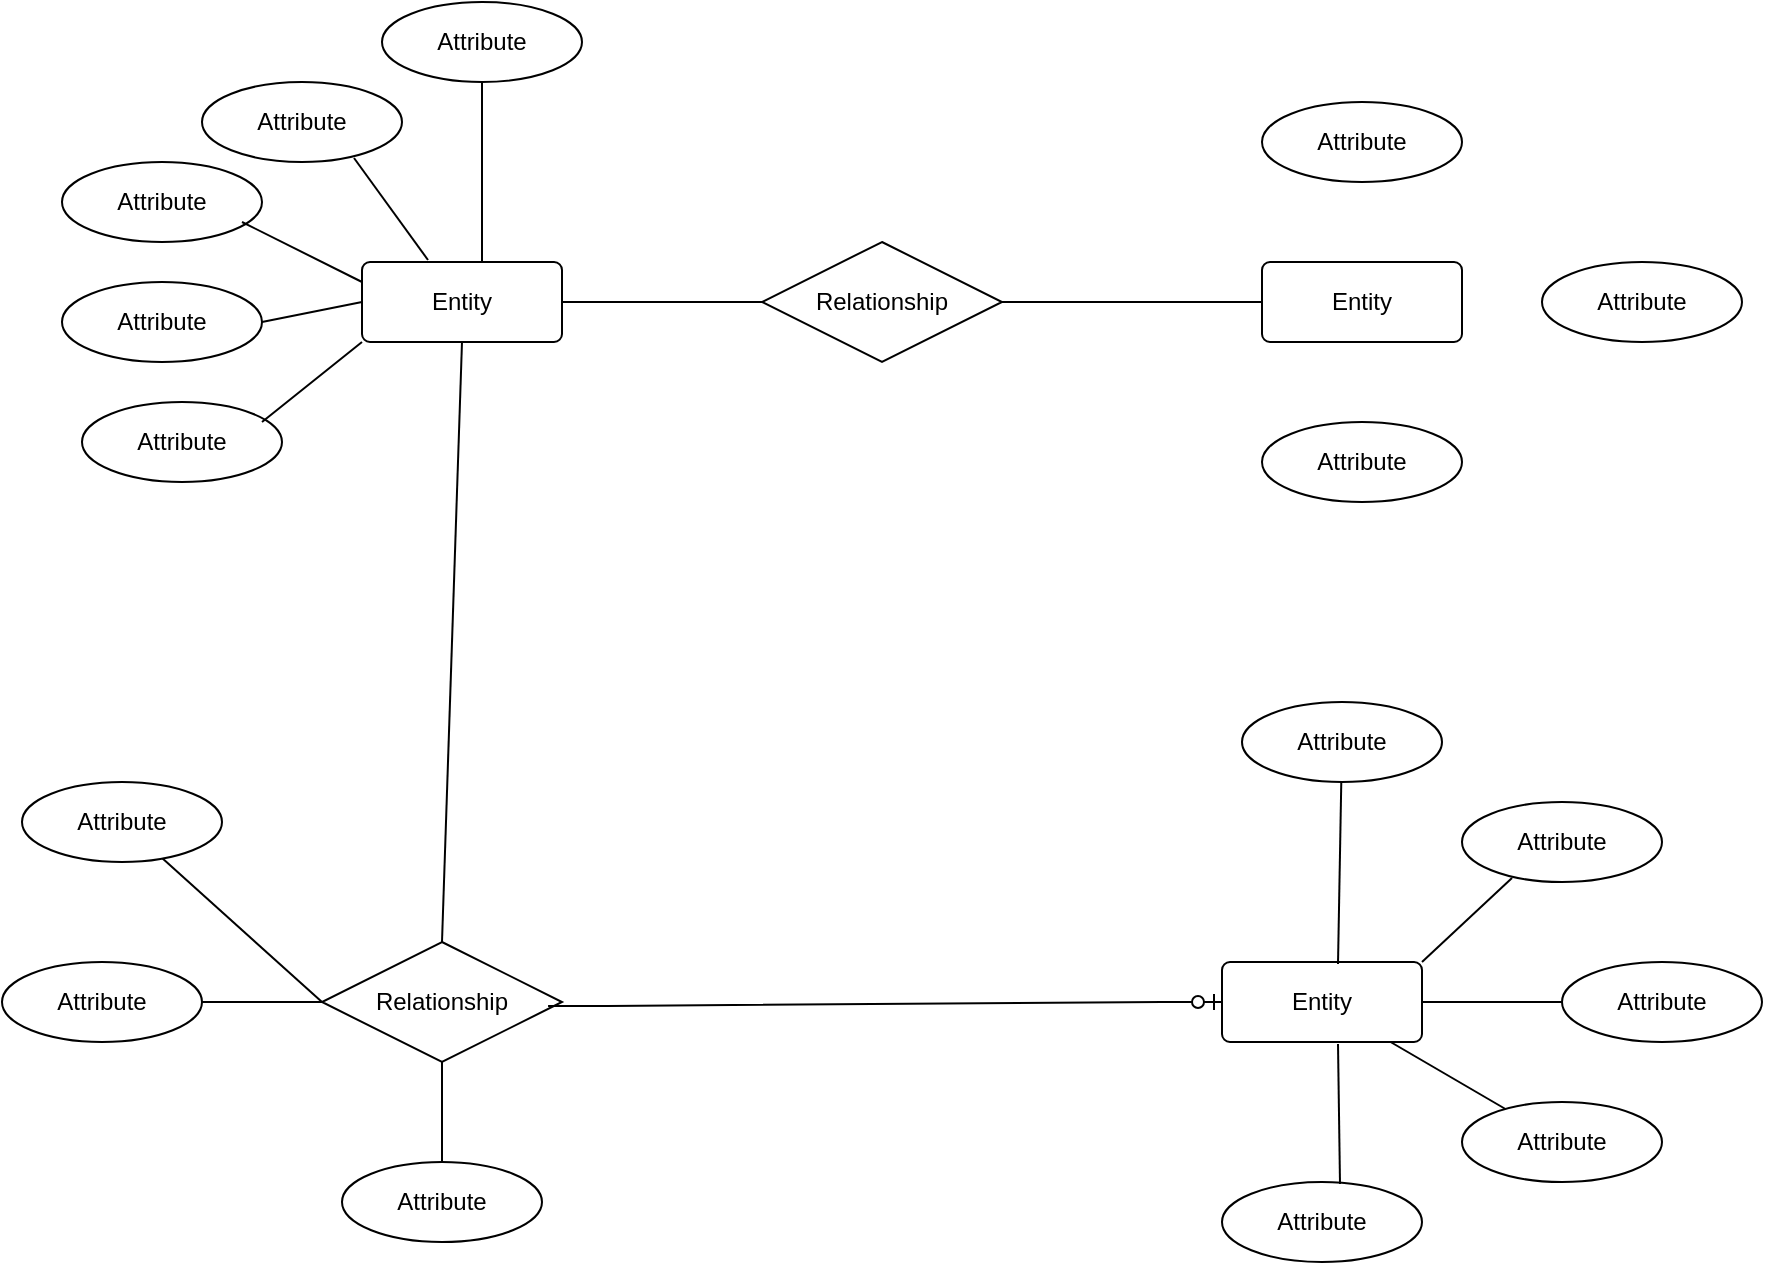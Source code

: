 <mxfile version="17.4.5" type="device"><diagram id="VTVyKOQ_ZZudf0ckf9Zc" name="Page-1"><mxGraphModel dx="1792" dy="606" grid="1" gridSize="10" guides="1" tooltips="1" connect="1" arrows="1" fold="1" page="1" pageScale="1" pageWidth="850" pageHeight="1100" math="0" shadow="0"><root><mxCell id="0"/><mxCell id="1" parent="0"/><mxCell id="egHVpZMmJnZjprWt8v8C-1" value="Relationship" style="shape=rhombus;perimeter=rhombusPerimeter;whiteSpace=wrap;html=1;align=center;" parent="1" vertex="1"><mxGeometry x="350" y="150" width="120" height="60" as="geometry"/></mxCell><mxCell id="-34liYoEIbEGvtF-VRYv-1" value="Entity" style="rounded=1;arcSize=10;whiteSpace=wrap;html=1;align=center;" parent="1" vertex="1"><mxGeometry x="150" y="160" width="100" height="40" as="geometry"/></mxCell><mxCell id="-34liYoEIbEGvtF-VRYv-2" value="Entity" style="rounded=1;arcSize=10;whiteSpace=wrap;html=1;align=center;" parent="1" vertex="1"><mxGeometry x="600" y="160" width="100" height="40" as="geometry"/></mxCell><mxCell id="-34liYoEIbEGvtF-VRYv-3" value="Attribute" style="ellipse;whiteSpace=wrap;html=1;align=center;" parent="1" vertex="1"><mxGeometry x="580" y="620" width="100" height="40" as="geometry"/></mxCell><mxCell id="-34liYoEIbEGvtF-VRYv-4" value="Attribute" style="ellipse;whiteSpace=wrap;html=1;align=center;" parent="1" vertex="1"><mxGeometry x="700" y="580" width="100" height="40" as="geometry"/></mxCell><mxCell id="-34liYoEIbEGvtF-VRYv-5" value="Attribute" style="ellipse;whiteSpace=wrap;html=1;align=center;" parent="1" vertex="1"><mxGeometry x="750" y="510" width="100" height="40" as="geometry"/></mxCell><mxCell id="-34liYoEIbEGvtF-VRYv-6" value="Attribute" style="ellipse;whiteSpace=wrap;html=1;align=center;" parent="1" vertex="1"><mxGeometry x="700" y="430" width="100" height="40" as="geometry"/></mxCell><mxCell id="-34liYoEIbEGvtF-VRYv-7" value="Attribute" style="ellipse;whiteSpace=wrap;html=1;align=center;" parent="1" vertex="1"><mxGeometry x="590" y="380" width="100" height="40" as="geometry"/></mxCell><mxCell id="-34liYoEIbEGvtF-VRYv-8" value="Attribute" style="ellipse;whiteSpace=wrap;html=1;align=center;" parent="1" vertex="1"><mxGeometry x="140" y="610" width="100" height="40" as="geometry"/></mxCell><mxCell id="-34liYoEIbEGvtF-VRYv-9" value="Attribute" style="ellipse;whiteSpace=wrap;html=1;align=center;" parent="1" vertex="1"><mxGeometry x="-30" y="510" width="100" height="40" as="geometry"/></mxCell><mxCell id="-34liYoEIbEGvtF-VRYv-10" value="Attribute" style="ellipse;whiteSpace=wrap;html=1;align=center;" parent="1" vertex="1"><mxGeometry x="-20" y="420" width="100" height="40" as="geometry"/></mxCell><mxCell id="-34liYoEIbEGvtF-VRYv-11" value="Attribute" style="ellipse;whiteSpace=wrap;html=1;align=center;" parent="1" vertex="1"><mxGeometry x="600" y="240" width="100" height="40" as="geometry"/></mxCell><mxCell id="-34liYoEIbEGvtF-VRYv-12" value="Attribute" style="ellipse;whiteSpace=wrap;html=1;align=center;" parent="1" vertex="1"><mxGeometry x="740" y="160" width="100" height="40" as="geometry"/></mxCell><mxCell id="-34liYoEIbEGvtF-VRYv-13" value="Attribute" style="ellipse;whiteSpace=wrap;html=1;align=center;" parent="1" vertex="1"><mxGeometry x="600" y="80" width="100" height="40" as="geometry"/></mxCell><mxCell id="-34liYoEIbEGvtF-VRYv-14" value="Attribute" style="ellipse;whiteSpace=wrap;html=1;align=center;" parent="1" vertex="1"><mxGeometry x="10" y="230" width="100" height="40" as="geometry"/></mxCell><mxCell id="-34liYoEIbEGvtF-VRYv-15" value="Attribute" style="ellipse;whiteSpace=wrap;html=1;align=center;" parent="1" vertex="1"><mxGeometry y="170" width="100" height="40" as="geometry"/></mxCell><mxCell id="-34liYoEIbEGvtF-VRYv-16" value="Attribute" style="ellipse;whiteSpace=wrap;html=1;align=center;" parent="1" vertex="1"><mxGeometry y="110" width="100" height="40" as="geometry"/></mxCell><mxCell id="-34liYoEIbEGvtF-VRYv-17" value="Attribute" style="ellipse;whiteSpace=wrap;html=1;align=center;" parent="1" vertex="1"><mxGeometry x="70" y="70" width="100" height="40" as="geometry"/></mxCell><mxCell id="-34liYoEIbEGvtF-VRYv-18" value="Attribute" style="ellipse;whiteSpace=wrap;html=1;align=center;" parent="1" vertex="1"><mxGeometry x="160" y="30" width="100" height="40" as="geometry"/></mxCell><mxCell id="-34liYoEIbEGvtF-VRYv-19" value="Relationship" style="shape=rhombus;perimeter=rhombusPerimeter;whiteSpace=wrap;html=1;align=center;" parent="1" vertex="1"><mxGeometry x="130" y="500" width="120" height="60" as="geometry"/></mxCell><mxCell id="-34liYoEIbEGvtF-VRYv-20" value="Entity" style="rounded=1;arcSize=10;whiteSpace=wrap;html=1;align=center;" parent="1" vertex="1"><mxGeometry x="580" y="510" width="100" height="40" as="geometry"/></mxCell><mxCell id="-34liYoEIbEGvtF-VRYv-21" value="" style="endArrow=none;html=1;rounded=0;exitX=0.58;exitY=0.025;exitDx=0;exitDy=0;exitPerimeter=0;" parent="1" source="-34liYoEIbEGvtF-VRYv-20" target="-34liYoEIbEGvtF-VRYv-7" edge="1"><mxGeometry relative="1" as="geometry"><mxPoint x="590" y="510" as="sourcePoint"/><mxPoint x="750" y="510" as="targetPoint"/></mxGeometry></mxCell><mxCell id="-34liYoEIbEGvtF-VRYv-22" value="" style="endArrow=none;html=1;rounded=0;entryX=0.5;entryY=1;entryDx=0;entryDy=0;" parent="1" target="-34liYoEIbEGvtF-VRYv-18" edge="1"><mxGeometry relative="1" as="geometry"><mxPoint x="210" y="160" as="sourcePoint"/><mxPoint x="370" y="160" as="targetPoint"/></mxGeometry></mxCell><mxCell id="-34liYoEIbEGvtF-VRYv-23" value="" style="endArrow=none;html=1;rounded=0;exitX=0.76;exitY=0.95;exitDx=0;exitDy=0;exitPerimeter=0;entryX=0.33;entryY=-0.025;entryDx=0;entryDy=0;entryPerimeter=0;" parent="1" source="-34liYoEIbEGvtF-VRYv-17" target="-34liYoEIbEGvtF-VRYv-1" edge="1"><mxGeometry relative="1" as="geometry"><mxPoint x="140" y="99.5" as="sourcePoint"/><mxPoint x="180" y="150" as="targetPoint"/></mxGeometry></mxCell><mxCell id="-34liYoEIbEGvtF-VRYv-24" value="" style="endArrow=none;html=1;rounded=0;entryX=0;entryY=0.25;entryDx=0;entryDy=0;" parent="1" target="-34liYoEIbEGvtF-VRYv-1" edge="1"><mxGeometry relative="1" as="geometry"><mxPoint x="90" y="140" as="sourcePoint"/><mxPoint x="250" y="130" as="targetPoint"/></mxGeometry></mxCell><mxCell id="-34liYoEIbEGvtF-VRYv-25" value="" style="endArrow=none;html=1;rounded=0;entryX=0;entryY=0.5;entryDx=0;entryDy=0;" parent="1" target="-34liYoEIbEGvtF-VRYv-1" edge="1"><mxGeometry relative="1" as="geometry"><mxPoint x="100" y="190" as="sourcePoint"/><mxPoint x="250" y="189.5" as="targetPoint"/></mxGeometry></mxCell><mxCell id="-34liYoEIbEGvtF-VRYv-26" value="" style="endArrow=none;html=1;rounded=0;entryX=0;entryY=1;entryDx=0;entryDy=0;" parent="1" target="-34liYoEIbEGvtF-VRYv-1" edge="1"><mxGeometry relative="1" as="geometry"><mxPoint x="100" y="240" as="sourcePoint"/><mxPoint x="260" y="240" as="targetPoint"/></mxGeometry></mxCell><mxCell id="-34liYoEIbEGvtF-VRYv-27" value="" style="endArrow=none;html=1;rounded=0;entryX=0;entryY=0.5;entryDx=0;entryDy=0;" parent="1" source="-34liYoEIbEGvtF-VRYv-1" target="egHVpZMmJnZjprWt8v8C-1" edge="1"><mxGeometry relative="1" as="geometry"><mxPoint x="230" y="170" as="sourcePoint"/><mxPoint x="390" y="170" as="targetPoint"/></mxGeometry></mxCell><mxCell id="-34liYoEIbEGvtF-VRYv-29" value="" style="endArrow=none;html=1;rounded=0;" parent="1" edge="1"><mxGeometry relative="1" as="geometry"><mxPoint x="470" y="180" as="sourcePoint"/><mxPoint x="600" y="180" as="targetPoint"/></mxGeometry></mxCell><mxCell id="-34liYoEIbEGvtF-VRYv-30" value="" style="endArrow=none;html=1;rounded=0;entryX=0.25;entryY=0.95;entryDx=0;entryDy=0;entryPerimeter=0;exitX=1;exitY=0;exitDx=0;exitDy=0;" parent="1" source="-34liYoEIbEGvtF-VRYv-20" target="-34liYoEIbEGvtF-VRYv-6" edge="1"><mxGeometry relative="1" as="geometry"><mxPoint x="580" y="500" as="sourcePoint"/><mxPoint x="740" y="500" as="targetPoint"/></mxGeometry></mxCell><mxCell id="-34liYoEIbEGvtF-VRYv-31" value="" style="endArrow=none;html=1;rounded=0;" parent="1" source="-34liYoEIbEGvtF-VRYv-20" target="-34liYoEIbEGvtF-VRYv-4" edge="1"><mxGeometry relative="1" as="geometry"><mxPoint x="540" y="570" as="sourcePoint"/><mxPoint x="700" y="570" as="targetPoint"/></mxGeometry></mxCell><mxCell id="-34liYoEIbEGvtF-VRYv-32" value="" style="endArrow=none;html=1;rounded=0;exitX=0.59;exitY=0.025;exitDx=0;exitDy=0;entryX=0.58;entryY=1.025;entryDx=0;entryDy=0;entryPerimeter=0;exitPerimeter=0;" parent="1" source="-34liYoEIbEGvtF-VRYv-3" target="-34liYoEIbEGvtF-VRYv-20" edge="1"><mxGeometry relative="1" as="geometry"><mxPoint x="490" y="580" as="sourcePoint"/><mxPoint x="650" y="580" as="targetPoint"/></mxGeometry></mxCell><mxCell id="-34liYoEIbEGvtF-VRYv-33" value="" style="endArrow=none;html=1;rounded=0;exitX=1;exitY=0.5;exitDx=0;exitDy=0;exitPerimeter=0;entryX=0;entryY=0.5;entryDx=0;entryDy=0;" parent="1" source="-34liYoEIbEGvtF-VRYv-20" target="-34liYoEIbEGvtF-VRYv-5" edge="1"><mxGeometry relative="1" as="geometry"><mxPoint x="690" y="530" as="sourcePoint"/><mxPoint x="740" y="530" as="targetPoint"/></mxGeometry></mxCell><mxCell id="-34liYoEIbEGvtF-VRYv-34" value="" style="endArrow=none;html=1;rounded=0;exitX=0.5;exitY=1;exitDx=0;exitDy=0;entryX=0.5;entryY=0;entryDx=0;entryDy=0;" parent="1" source="-34liYoEIbEGvtF-VRYv-19" target="-34liYoEIbEGvtF-VRYv-8" edge="1"><mxGeometry relative="1" as="geometry"><mxPoint x="190" y="580" as="sourcePoint"/><mxPoint x="350" y="580" as="targetPoint"/></mxGeometry></mxCell><mxCell id="-34liYoEIbEGvtF-VRYv-35" value="" style="endArrow=none;html=1;rounded=0;exitX=1;exitY=0.5;exitDx=0;exitDy=0;" parent="1" source="-34liYoEIbEGvtF-VRYv-9" edge="1"><mxGeometry relative="1" as="geometry"><mxPoint x="80" y="529.5" as="sourcePoint"/><mxPoint x="130" y="530" as="targetPoint"/></mxGeometry></mxCell><mxCell id="-34liYoEIbEGvtF-VRYv-36" value="" style="endArrow=none;html=1;rounded=0;" parent="1" source="-34liYoEIbEGvtF-VRYv-10" edge="1"><mxGeometry relative="1" as="geometry"><mxPoint x="30" y="500" as="sourcePoint"/><mxPoint x="130" y="530" as="targetPoint"/></mxGeometry></mxCell><mxCell id="-34liYoEIbEGvtF-VRYv-38" value="" style="edgeStyle=entityRelationEdgeStyle;fontSize=12;html=1;endArrow=ERzeroToOne;endFill=1;rounded=0;exitX=0.942;exitY=0.533;exitDx=0;exitDy=0;exitPerimeter=0;" parent="1" source="-34liYoEIbEGvtF-VRYv-19" target="-34liYoEIbEGvtF-VRYv-20" edge="1"><mxGeometry width="100" height="100" relative="1" as="geometry"><mxPoint x="370" y="410" as="sourcePoint"/><mxPoint x="470" y="310" as="targetPoint"/></mxGeometry></mxCell><mxCell id="-34liYoEIbEGvtF-VRYv-40" value="" style="endArrow=none;html=1;rounded=0;exitX=0.5;exitY=1;exitDx=0;exitDy=0;entryX=0.5;entryY=0;entryDx=0;entryDy=0;" parent="1" source="-34liYoEIbEGvtF-VRYv-1" target="-34liYoEIbEGvtF-VRYv-19" edge="1"><mxGeometry relative="1" as="geometry"><mxPoint x="340" y="360" as="sourcePoint"/><mxPoint x="190" y="490" as="targetPoint"/></mxGeometry></mxCell></root></mxGraphModel></diagram></mxfile>